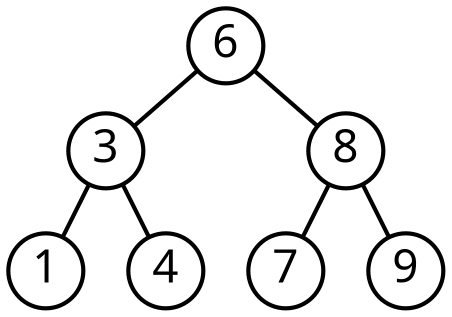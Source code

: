 graph G {
    layout=neato;
    node[shape=circle, fixedsize=true, width=0.5, penwidth=2,
         fontsize=22, fontname="sans"];
    edge [penwidth=2.0];

    A [pos=" 0.0, 0.7!", label="6"];
    B [pos="-0.8, 0.0!", label="3"];
    C [pos=" 0.8, 0.0!", label="8"];

    D [pos="-1.2,-0.8!", label="1"];
    E [pos="-0.4,-0.8!", label="4"];

    F [pos=" 0.4,-0.8!", label="7"];
    G [pos=" 1.2,-0.8!", label="9"];

    A -- B -- {D, E};
    A -- C -- {F, G};
}
